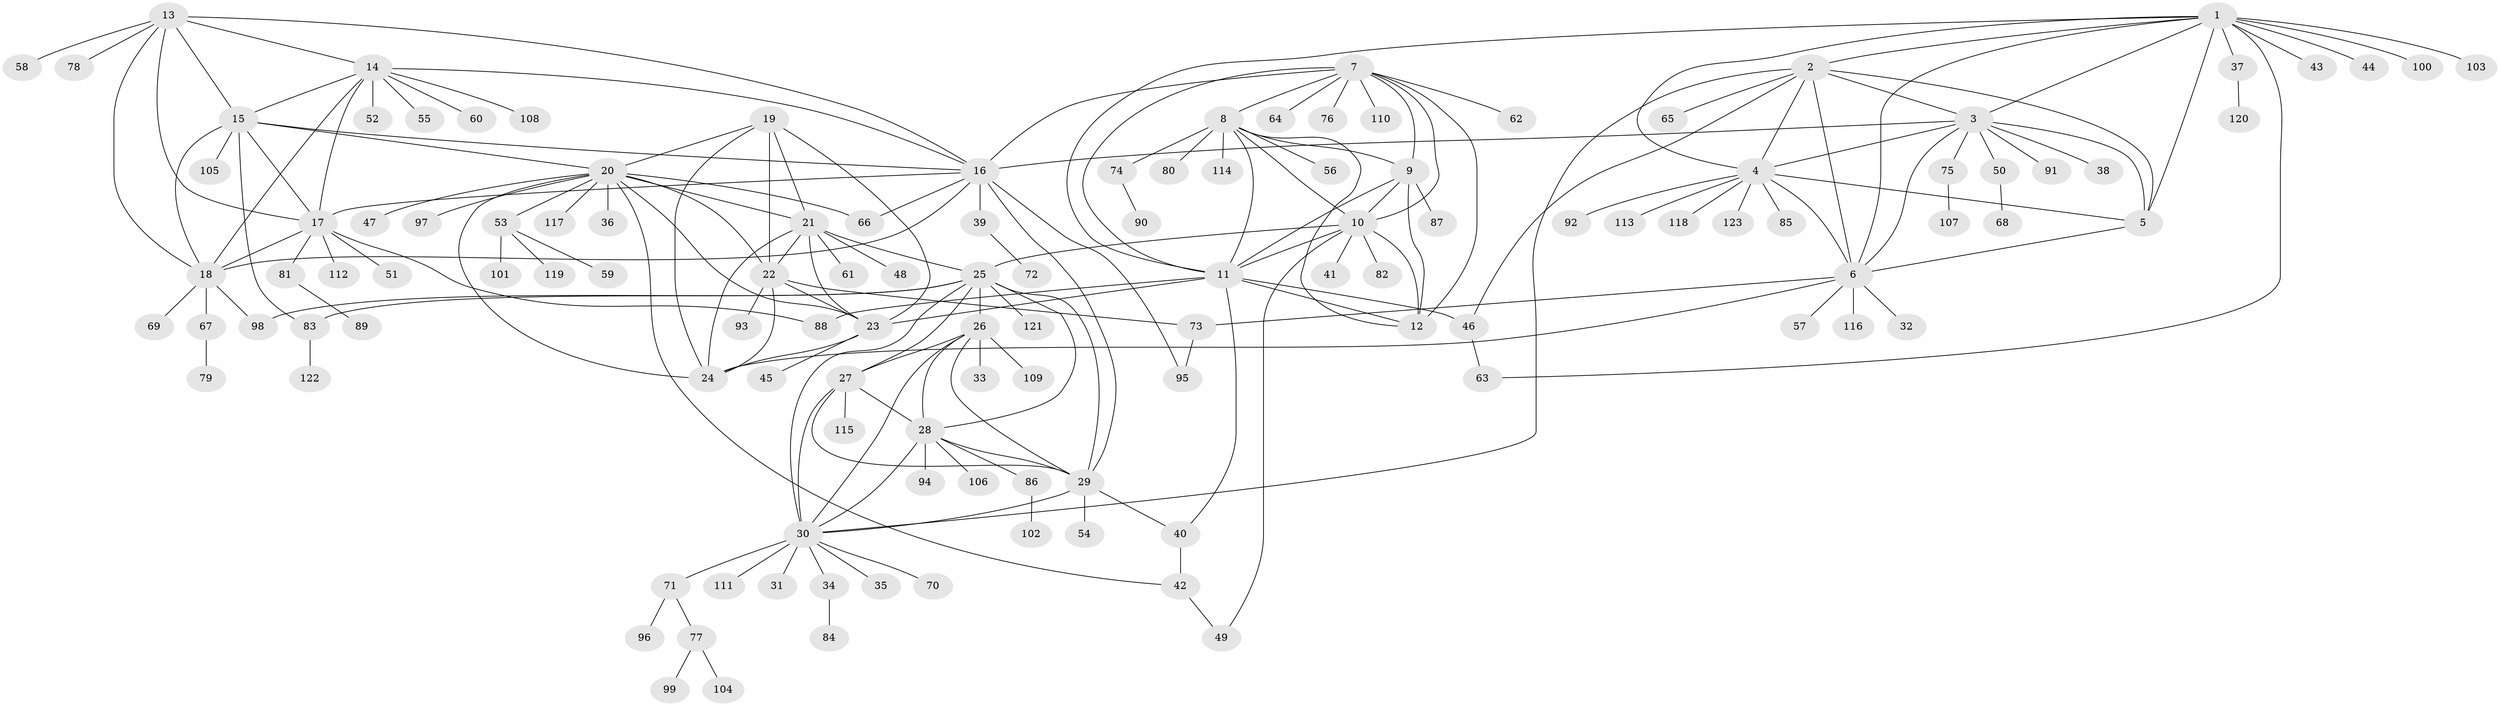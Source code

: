 // coarse degree distribution, {9: 0.04081632653061224, 7: 0.061224489795918366, 6: 0.04081632653061224, 10: 0.061224489795918366, 11: 0.02040816326530612, 4: 0.02040816326530612, 3: 0.08163265306122448, 8: 0.02040816326530612, 2: 0.04081632653061224, 5: 0.02040816326530612, 1: 0.5918367346938775}
// Generated by graph-tools (version 1.1) at 2025/19/03/04/25 18:19:53]
// undirected, 123 vertices, 189 edges
graph export_dot {
graph [start="1"]
  node [color=gray90,style=filled];
  1;
  2;
  3;
  4;
  5;
  6;
  7;
  8;
  9;
  10;
  11;
  12;
  13;
  14;
  15;
  16;
  17;
  18;
  19;
  20;
  21;
  22;
  23;
  24;
  25;
  26;
  27;
  28;
  29;
  30;
  31;
  32;
  33;
  34;
  35;
  36;
  37;
  38;
  39;
  40;
  41;
  42;
  43;
  44;
  45;
  46;
  47;
  48;
  49;
  50;
  51;
  52;
  53;
  54;
  55;
  56;
  57;
  58;
  59;
  60;
  61;
  62;
  63;
  64;
  65;
  66;
  67;
  68;
  69;
  70;
  71;
  72;
  73;
  74;
  75;
  76;
  77;
  78;
  79;
  80;
  81;
  82;
  83;
  84;
  85;
  86;
  87;
  88;
  89;
  90;
  91;
  92;
  93;
  94;
  95;
  96;
  97;
  98;
  99;
  100;
  101;
  102;
  103;
  104;
  105;
  106;
  107;
  108;
  109;
  110;
  111;
  112;
  113;
  114;
  115;
  116;
  117;
  118;
  119;
  120;
  121;
  122;
  123;
  1 -- 2;
  1 -- 3;
  1 -- 4;
  1 -- 5;
  1 -- 6;
  1 -- 11;
  1 -- 37;
  1 -- 43;
  1 -- 44;
  1 -- 63;
  1 -- 100;
  1 -- 103;
  2 -- 3;
  2 -- 4;
  2 -- 5;
  2 -- 6;
  2 -- 30;
  2 -- 46;
  2 -- 65;
  3 -- 4;
  3 -- 5;
  3 -- 6;
  3 -- 16;
  3 -- 38;
  3 -- 50;
  3 -- 75;
  3 -- 91;
  4 -- 5;
  4 -- 6;
  4 -- 85;
  4 -- 92;
  4 -- 113;
  4 -- 118;
  4 -- 123;
  5 -- 6;
  6 -- 24;
  6 -- 32;
  6 -- 57;
  6 -- 73;
  6 -- 116;
  7 -- 8;
  7 -- 9;
  7 -- 10;
  7 -- 11;
  7 -- 12;
  7 -- 16;
  7 -- 62;
  7 -- 64;
  7 -- 76;
  7 -- 110;
  8 -- 9;
  8 -- 10;
  8 -- 11;
  8 -- 12;
  8 -- 56;
  8 -- 74;
  8 -- 80;
  8 -- 114;
  9 -- 10;
  9 -- 11;
  9 -- 12;
  9 -- 87;
  10 -- 11;
  10 -- 12;
  10 -- 25;
  10 -- 41;
  10 -- 49;
  10 -- 82;
  11 -- 12;
  11 -- 23;
  11 -- 40;
  11 -- 46;
  11 -- 88;
  13 -- 14;
  13 -- 15;
  13 -- 16;
  13 -- 17;
  13 -- 18;
  13 -- 58;
  13 -- 78;
  14 -- 15;
  14 -- 16;
  14 -- 17;
  14 -- 18;
  14 -- 52;
  14 -- 55;
  14 -- 60;
  14 -- 108;
  15 -- 16;
  15 -- 17;
  15 -- 18;
  15 -- 20;
  15 -- 83;
  15 -- 105;
  16 -- 17;
  16 -- 18;
  16 -- 29;
  16 -- 39;
  16 -- 66;
  16 -- 95;
  17 -- 18;
  17 -- 51;
  17 -- 81;
  17 -- 88;
  17 -- 112;
  18 -- 67;
  18 -- 69;
  18 -- 98;
  19 -- 20;
  19 -- 21;
  19 -- 22;
  19 -- 23;
  19 -- 24;
  20 -- 21;
  20 -- 22;
  20 -- 23;
  20 -- 24;
  20 -- 36;
  20 -- 42;
  20 -- 47;
  20 -- 53;
  20 -- 66;
  20 -- 97;
  20 -- 117;
  21 -- 22;
  21 -- 23;
  21 -- 24;
  21 -- 25;
  21 -- 48;
  21 -- 61;
  22 -- 23;
  22 -- 24;
  22 -- 73;
  22 -- 93;
  23 -- 24;
  23 -- 45;
  25 -- 26;
  25 -- 27;
  25 -- 28;
  25 -- 29;
  25 -- 30;
  25 -- 83;
  25 -- 98;
  25 -- 121;
  26 -- 27;
  26 -- 28;
  26 -- 29;
  26 -- 30;
  26 -- 33;
  26 -- 109;
  27 -- 28;
  27 -- 29;
  27 -- 30;
  27 -- 115;
  28 -- 29;
  28 -- 30;
  28 -- 86;
  28 -- 94;
  28 -- 106;
  29 -- 30;
  29 -- 40;
  29 -- 54;
  30 -- 31;
  30 -- 34;
  30 -- 35;
  30 -- 70;
  30 -- 71;
  30 -- 111;
  34 -- 84;
  37 -- 120;
  39 -- 72;
  40 -- 42;
  42 -- 49;
  46 -- 63;
  50 -- 68;
  53 -- 59;
  53 -- 101;
  53 -- 119;
  67 -- 79;
  71 -- 77;
  71 -- 96;
  73 -- 95;
  74 -- 90;
  75 -- 107;
  77 -- 99;
  77 -- 104;
  81 -- 89;
  83 -- 122;
  86 -- 102;
}

